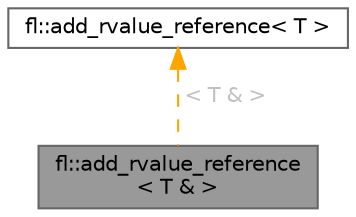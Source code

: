 digraph "fl::add_rvalue_reference&lt; T &amp; &gt;"
{
 // INTERACTIVE_SVG=YES
 // LATEX_PDF_SIZE
  bgcolor="transparent";
  edge [fontname=Helvetica,fontsize=10,labelfontname=Helvetica,labelfontsize=10];
  node [fontname=Helvetica,fontsize=10,shape=box,height=0.2,width=0.4];
  Node1 [id="Node000001",label="fl::add_rvalue_reference\l\< T & \>",height=0.2,width=0.4,color="gray40", fillcolor="grey60", style="filled", fontcolor="black",tooltip=" "];
  Node2 -> Node1 [id="edge1_Node000001_Node000002",dir="back",color="orange",style="dashed",tooltip=" ",label=" \< T & \>",fontcolor="grey" ];
  Node2 [id="Node000002",label="fl::add_rvalue_reference\< T \>",height=0.2,width=0.4,color="gray40", fillcolor="white", style="filled",URL="$d4/d36/namespacefl.html#d3/d1e/structfl_1_1add__rvalue__reference",tooltip=" "];
}
